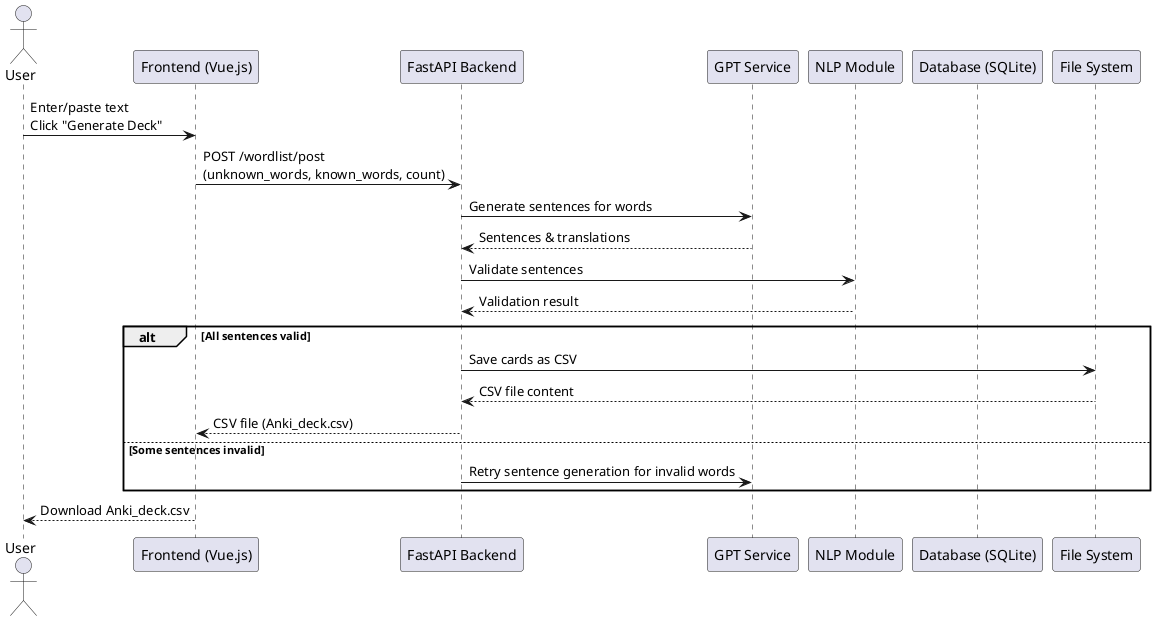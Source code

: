 @startuml
actor User
participant "Frontend (Vue.js)" as Frontend
participant "FastAPI Backend" as Backend
participant "GPT Service" as GPT
participant "NLP Module" as NLP
participant "Database (SQLite)" as DB
participant "File System" as FS

User -> Frontend : Enter/paste text\nClick "Generate Deck"
Frontend -> Backend : POST /wordlist/post\n(unknown_words, known_words, count)
Backend -> GPT : Generate sentences for words
GPT --> Backend : Sentences & translations
Backend -> NLP : Validate sentences 
NLP --> Backend : Validation result
alt All sentences valid
    Backend -> FS : Save cards as CSV 
    FS --> Backend : CSV file content
    Backend --> Frontend : CSV file (Anki_deck.csv)
else Some sentences invalid
    Backend -> GPT : Retry sentence generation for invalid words
end
Frontend --> User : Download Anki_deck.csv

@enduml
